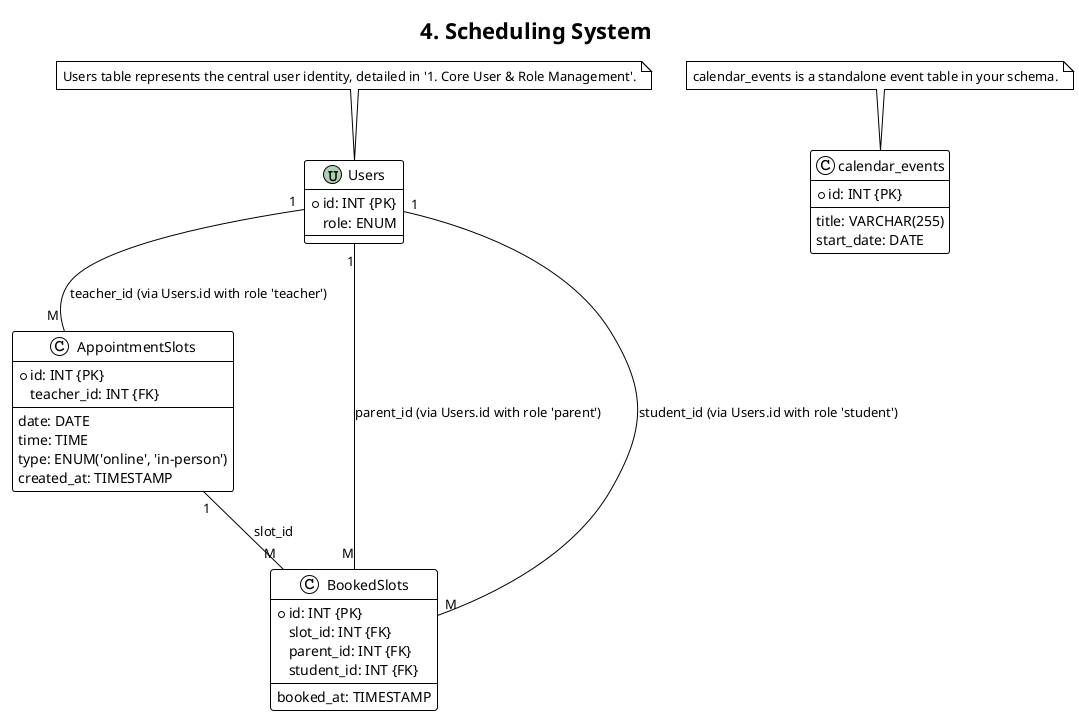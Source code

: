 @startuml
!theme plain
title 4. Scheduling System

' Stub for Users table (fully defined in "Core User & Role Management")
class Users <<(U,#ADD1B2)>> {
  + id: INT {PK}
  role: ENUM
}

class AppointmentSlots {
  + id: INT {PK}
  teacher_id: INT {FK}
  --
  date: DATE
  time: TIME
  type: ENUM('online', 'in-person')
  created_at: TIMESTAMP
}

class BookedSlots {
  + id: INT {PK}
  slot_id: INT {FK}
  parent_id: INT {FK}
  student_id: INT {FK}
  --
  booked_at: TIMESTAMP
}

class calendar_events {
  + id: INT {PK}
  --
  title: VARCHAR(255)
  start_date: DATE
}

' Relationships for scheduling
Users "1" -- "M" AppointmentSlots : teacher_id (via Users.id with role 'teacher')
AppointmentSlots "1" -- "M" BookedSlots : slot_id
Users "1" -- "M" BookedSlots : parent_id (via Users.id with role 'parent')
Users "1" -- "M" BookedSlots : student_id (via Users.id with role 'student')

' Note that calendar_events doesn't have direct FKs to Users in your schema
note "calendar_events is a standalone event table in your schema." as N_cal
N_cal .. calendar_events

note "Users table represents the central user identity, detailed in '1. Core User & Role Management'." as N1
N1 .. Users

@enduml